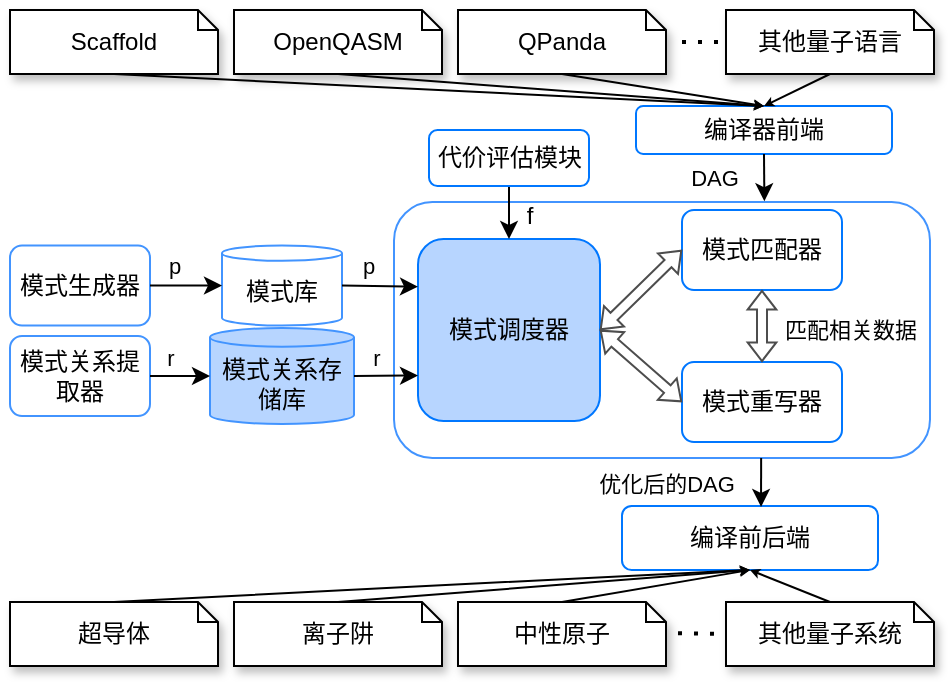 <mxfile version="21.3.2" type="github">
  <diagram name="第 1 页" id="K5N59-PxgQzMK79zyUdz">
    <mxGraphModel dx="763" dy="496" grid="1" gridSize="10" guides="1" tooltips="1" connect="1" arrows="1" fold="1" page="1" pageScale="1" pageWidth="827" pageHeight="1169" math="0" shadow="0">
      <root>
        <mxCell id="0" />
        <mxCell id="1" parent="0" />
        <mxCell id="aQ9RTElr6oi922dg5BdD-1" value="" style="rounded=1;whiteSpace=wrap;html=1;fillColor=none;strokeColor=#4294FF;" vertex="1" parent="1">
          <mxGeometry x="342" y="176" width="268" height="128" as="geometry" />
        </mxCell>
        <mxCell id="aQ9RTElr6oi922dg5BdD-2" value="其他量子语言" style="shape=note;size=10;whiteSpace=wrap;html=1;shadow=1;" vertex="1" parent="1">
          <mxGeometry x="508" y="80" width="104" height="32" as="geometry" />
        </mxCell>
        <mxCell id="aQ9RTElr6oi922dg5BdD-3" value="OpenQASM" style="shape=note;size=10;whiteSpace=wrap;html=1;shadow=1;" vertex="1" parent="1">
          <mxGeometry x="262" y="80" width="104" height="32" as="geometry" />
        </mxCell>
        <mxCell id="aQ9RTElr6oi922dg5BdD-4" value="Scaffold" style="shape=note;size=10;whiteSpace=wrap;html=1;shadow=1;" vertex="1" parent="1">
          <mxGeometry x="150" y="80" width="104" height="32" as="geometry" />
        </mxCell>
        <mxCell id="aQ9RTElr6oi922dg5BdD-5" value="QPanda" style="shape=note;size=10;whiteSpace=wrap;html=1;shadow=1;" vertex="1" parent="1">
          <mxGeometry x="374" y="80" width="104" height="32" as="geometry" />
        </mxCell>
        <mxCell id="aQ9RTElr6oi922dg5BdD-6" value="编译器前端" style="rounded=1;whiteSpace=wrap;html=1;strokeColor=#0077FF;" vertex="1" parent="1">
          <mxGeometry x="463" y="128" width="128" height="24" as="geometry" />
        </mxCell>
        <mxCell id="aQ9RTElr6oi922dg5BdD-7" value="" style="endArrow=classic;html=1;rounded=0;exitX=0.5;exitY=1;exitDx=0;exitDy=0;exitPerimeter=0;entryX=0.5;entryY=0;entryDx=0;entryDy=0;endSize=2;" edge="1" parent="1" source="aQ9RTElr6oi922dg5BdD-4" target="aQ9RTElr6oi922dg5BdD-6">
          <mxGeometry width="50" height="50" relative="1" as="geometry">
            <mxPoint x="310" y="34" as="sourcePoint" />
            <mxPoint x="360" y="-16" as="targetPoint" />
          </mxGeometry>
        </mxCell>
        <mxCell id="aQ9RTElr6oi922dg5BdD-8" value="" style="endArrow=classic;html=1;rounded=0;exitX=0.5;exitY=1;exitDx=0;exitDy=0;exitPerimeter=0;entryX=0.5;entryY=0;entryDx=0;entryDy=0;endSize=2;" edge="1" parent="1" source="aQ9RTElr6oi922dg5BdD-3" target="aQ9RTElr6oi922dg5BdD-6">
          <mxGeometry width="50" height="50" relative="1" as="geometry">
            <mxPoint x="210" y="120" as="sourcePoint" />
            <mxPoint x="370" y="144" as="targetPoint" />
          </mxGeometry>
        </mxCell>
        <mxCell id="aQ9RTElr6oi922dg5BdD-9" value="" style="endArrow=classic;html=1;rounded=0;exitX=0.5;exitY=1;exitDx=0;exitDy=0;exitPerimeter=0;endSize=2;entryX=0.5;entryY=0;entryDx=0;entryDy=0;" edge="1" parent="1" source="aQ9RTElr6oi922dg5BdD-5" target="aQ9RTElr6oi922dg5BdD-6">
          <mxGeometry width="50" height="50" relative="1" as="geometry">
            <mxPoint x="310" y="34" as="sourcePoint" />
            <mxPoint x="494" y="176" as="targetPoint" />
          </mxGeometry>
        </mxCell>
        <mxCell id="aQ9RTElr6oi922dg5BdD-10" value="" style="endArrow=classic;html=1;rounded=0;exitX=0.5;exitY=1;exitDx=0;exitDy=0;exitPerimeter=0;endSize=2;entryX=0.5;entryY=0;entryDx=0;entryDy=0;" edge="1" parent="1" source="aQ9RTElr6oi922dg5BdD-2" target="aQ9RTElr6oi922dg5BdD-6">
          <mxGeometry width="50" height="50" relative="1" as="geometry">
            <mxPoint x="310" y="34" as="sourcePoint" />
            <mxPoint x="360" y="136" as="targetPoint" />
          </mxGeometry>
        </mxCell>
        <mxCell id="aQ9RTElr6oi922dg5BdD-11" value="" style="endArrow=none;dashed=1;html=1;dashPattern=1 3;strokeWidth=2;rounded=0;entryX=0.019;entryY=0.5;entryDx=0;entryDy=0;entryPerimeter=0;" edge="1" parent="1" target="aQ9RTElr6oi922dg5BdD-2">
          <mxGeometry width="50" height="50" relative="1" as="geometry">
            <mxPoint x="486" y="96" as="sourcePoint" />
            <mxPoint x="502" y="96" as="targetPoint" />
            <Array as="points" />
          </mxGeometry>
        </mxCell>
        <mxCell id="aQ9RTElr6oi922dg5BdD-12" value="模式匹配器" style="rounded=1;whiteSpace=wrap;html=1;strokeColor=#0077FF;" vertex="1" parent="1">
          <mxGeometry x="486" y="180" width="80" height="40" as="geometry" />
        </mxCell>
        <mxCell id="aQ9RTElr6oi922dg5BdD-13" value="模式重写器" style="rounded=1;whiteSpace=wrap;html=1;strokeColor=#0077FF;" vertex="1" parent="1">
          <mxGeometry x="486" y="256" width="80" height="40" as="geometry" />
        </mxCell>
        <mxCell id="aQ9RTElr6oi922dg5BdD-14" value="模式调度器" style="whiteSpace=wrap;html=1;aspect=fixed;fillColor=#B7D5FF;rounded=1;arcSize=14;strokeColor=#0077FF;" vertex="1" parent="1">
          <mxGeometry x="354" y="194.5" width="91" height="91" as="geometry" />
        </mxCell>
        <mxCell id="aQ9RTElr6oi922dg5BdD-15" value="模式关系存储库" style="shape=cylinder3;whiteSpace=wrap;html=1;boundedLbl=1;backgroundOutline=1;size=4.667;fillColor=#B7D5FF;strokeColor=#4294FF;" vertex="1" parent="1">
          <mxGeometry x="250" y="239" width="72" height="48" as="geometry" />
        </mxCell>
        <mxCell id="aQ9RTElr6oi922dg5BdD-16" value="" style="endArrow=classic;html=1;rounded=0;entryX=0;entryY=0.75;entryDx=0;entryDy=0;exitX=1;exitY=0.5;exitDx=0;exitDy=0;exitPerimeter=0;endSize=6;" edge="1" parent="1" source="aQ9RTElr6oi922dg5BdD-15" target="aQ9RTElr6oi922dg5BdD-14">
          <mxGeometry relative="1" as="geometry">
            <mxPoint x="283.5" y="271.5" as="sourcePoint" />
            <mxPoint x="559.5" y="379.5" as="targetPoint" />
          </mxGeometry>
        </mxCell>
        <mxCell id="aQ9RTElr6oi922dg5BdD-17" value="r" style="edgeLabel;resizable=0;html=1;align=center;verticalAlign=middle;rotation=0;" connectable="0" vertex="1" parent="aQ9RTElr6oi922dg5BdD-16">
          <mxGeometry relative="1" as="geometry">
            <mxPoint x="-5" y="-9" as="offset" />
          </mxGeometry>
        </mxCell>
        <mxCell id="aQ9RTElr6oi922dg5BdD-18" value="模式库" style="shape=cylinder3;whiteSpace=wrap;html=1;boundedLbl=1;backgroundOutline=1;size=3.833;strokeColor=#4294FF;" vertex="1" parent="1">
          <mxGeometry x="256" y="197.75" width="60" height="40" as="geometry" />
        </mxCell>
        <mxCell id="aQ9RTElr6oi922dg5BdD-19" value="" style="endArrow=classic;html=1;rounded=0;exitX=1;exitY=0.5;exitDx=0;exitDy=0;exitPerimeter=0;entryX=0;entryY=0.262;entryDx=0;entryDy=0;entryPerimeter=0;endSize=6;" edge="1" parent="1" source="aQ9RTElr6oi922dg5BdD-18" target="aQ9RTElr6oi922dg5BdD-14">
          <mxGeometry relative="1" as="geometry">
            <mxPoint x="275.5" y="259.5" as="sourcePoint" />
            <mxPoint x="403.5" y="224.5" as="targetPoint" />
          </mxGeometry>
        </mxCell>
        <mxCell id="aQ9RTElr6oi922dg5BdD-20" value="p" style="edgeLabel;resizable=0;html=1;align=center;verticalAlign=middle;rotation=0;" connectable="0" vertex="1" parent="aQ9RTElr6oi922dg5BdD-19">
          <mxGeometry relative="1" as="geometry">
            <mxPoint x="-6" y="-10" as="offset" />
          </mxGeometry>
        </mxCell>
        <mxCell id="aQ9RTElr6oi922dg5BdD-21" value="匹配相关数据" style="edgeLabel;resizable=0;html=1;align=center;verticalAlign=middle;" connectable="0" vertex="1" parent="1">
          <mxGeometry x="565.997" y="239.0" as="geometry">
            <mxPoint x="4" y="1" as="offset" />
          </mxGeometry>
        </mxCell>
        <mxCell id="aQ9RTElr6oi922dg5BdD-22" value="" style="shape=flexArrow;endArrow=classic;startArrow=classic;html=1;rounded=0;width=5;endSize=2.758;startWidth=8.333;startSize=2.758;endWidth=8.333;entryX=1;entryY=0.5;entryDx=0;entryDy=0;exitX=0;exitY=0.5;exitDx=0;exitDy=0;strokeColor=#4D4D4D;" edge="1" parent="1" source="aQ9RTElr6oi922dg5BdD-13" target="aQ9RTElr6oi922dg5BdD-14">
          <mxGeometry width="100" height="100" relative="1" as="geometry">
            <mxPoint x="470" y="211" as="sourcePoint" />
            <mxPoint x="434" y="249" as="targetPoint" />
          </mxGeometry>
        </mxCell>
        <mxCell id="aQ9RTElr6oi922dg5BdD-23" value="" style="shape=flexArrow;endArrow=classic;startArrow=classic;html=1;rounded=0;width=5;endSize=2.758;startWidth=8.333;startSize=2.758;endWidth=8.333;entryX=1;entryY=0.5;entryDx=0;entryDy=0;exitX=0;exitY=0.5;exitDx=0;exitDy=0;fontColor=#B7D5FF;strokeColor=#4D4D4D;" edge="1" parent="1" source="aQ9RTElr6oi922dg5BdD-12" target="aQ9RTElr6oi922dg5BdD-14">
          <mxGeometry width="100" height="100" relative="1" as="geometry">
            <mxPoint x="450" y="391" as="sourcePoint" />
            <mxPoint x="414" y="352" as="targetPoint" />
          </mxGeometry>
        </mxCell>
        <mxCell id="aQ9RTElr6oi922dg5BdD-24" value="" style="shape=flexArrow;endArrow=classic;startArrow=classic;html=1;rounded=0;width=5;endSize=2.758;startWidth=8.333;startSize=2.758;endWidth=8.333;entryX=0.5;entryY=0;entryDx=0;entryDy=0;exitX=0.5;exitY=1;exitDx=0;exitDy=0;strokeColor=#4D4D4D;" edge="1" parent="1" source="aQ9RTElr6oi922dg5BdD-12" target="aQ9RTElr6oi922dg5BdD-13">
          <mxGeometry width="100" height="100" relative="1" as="geometry">
            <mxPoint x="470" y="211" as="sourcePoint" />
            <mxPoint x="434" y="249" as="targetPoint" />
          </mxGeometry>
        </mxCell>
        <mxCell id="aQ9RTElr6oi922dg5BdD-25" value="模式生成器" style="rounded=1;whiteSpace=wrap;html=1;strokeColor=#4294FF;" vertex="1" parent="1">
          <mxGeometry x="150" y="197.75" width="70" height="40" as="geometry" />
        </mxCell>
        <mxCell id="aQ9RTElr6oi922dg5BdD-26" value="模式关系提取器" style="rounded=1;whiteSpace=wrap;html=1;strokeColor=#4294FF;" vertex="1" parent="1">
          <mxGeometry x="150" y="243" width="70" height="40" as="geometry" />
        </mxCell>
        <mxCell id="aQ9RTElr6oi922dg5BdD-27" value="" style="endArrow=classic;html=1;rounded=0;exitX=1;exitY=0.5;exitDx=0;exitDy=0;entryX=0;entryY=0.5;entryDx=0;entryDy=0;entryPerimeter=0;endSize=6;" edge="1" parent="1" source="aQ9RTElr6oi922dg5BdD-25" target="aQ9RTElr6oi922dg5BdD-18">
          <mxGeometry relative="1" as="geometry">
            <mxPoint x="330" y="226" as="sourcePoint" />
            <mxPoint x="362" y="226" as="targetPoint" />
          </mxGeometry>
        </mxCell>
        <mxCell id="aQ9RTElr6oi922dg5BdD-28" value="p" style="edgeLabel;resizable=0;html=1;align=center;verticalAlign=middle;rotation=0;" connectable="0" vertex="1" parent="aQ9RTElr6oi922dg5BdD-27">
          <mxGeometry relative="1" as="geometry">
            <mxPoint x="-6" y="-10" as="offset" />
          </mxGeometry>
        </mxCell>
        <mxCell id="aQ9RTElr6oi922dg5BdD-29" value="" style="endArrow=classic;html=1;rounded=0;entryX=0;entryY=0.5;entryDx=0;entryDy=0;exitX=1;exitY=0.5;exitDx=0;exitDy=0;endSize=6;entryPerimeter=0;" edge="1" parent="1" source="aQ9RTElr6oi922dg5BdD-26" target="aQ9RTElr6oi922dg5BdD-15">
          <mxGeometry relative="1" as="geometry">
            <mxPoint x="336" y="270" as="sourcePoint" />
            <mxPoint x="362" y="271" as="targetPoint" />
          </mxGeometry>
        </mxCell>
        <mxCell id="aQ9RTElr6oi922dg5BdD-30" value="r" style="edgeLabel;resizable=0;html=1;align=center;verticalAlign=middle;rotation=0;" connectable="0" vertex="1" parent="aQ9RTElr6oi922dg5BdD-29">
          <mxGeometry relative="1" as="geometry">
            <mxPoint x="-5" y="-9" as="offset" />
          </mxGeometry>
        </mxCell>
        <mxCell id="aQ9RTElr6oi922dg5BdD-31" value="编译前后端" style="rounded=1;whiteSpace=wrap;html=1;strokeColor=#0077FF;" vertex="1" parent="1">
          <mxGeometry x="456" y="328" width="128" height="32" as="geometry" />
        </mxCell>
        <mxCell id="aQ9RTElr6oi922dg5BdD-32" value="" style="endArrow=classic;html=1;rounded=0;entryX=0.543;entryY=0.014;entryDx=0;entryDy=0;entryPerimeter=0;exitX=0.685;exitY=1;exitDx=0;exitDy=0;exitPerimeter=0;" edge="1" parent="1" source="aQ9RTElr6oi922dg5BdD-1" target="aQ9RTElr6oi922dg5BdD-31">
          <mxGeometry relative="1" as="geometry">
            <mxPoint x="528" y="302" as="sourcePoint" />
            <mxPoint x="386" y="216" as="targetPoint" />
          </mxGeometry>
        </mxCell>
        <mxCell id="aQ9RTElr6oi922dg5BdD-33" value="优化后的DAG" style="edgeLabel;resizable=0;html=1;align=center;verticalAlign=middle;spacingBottom=7;" connectable="0" vertex="1" parent="aQ9RTElr6oi922dg5BdD-32">
          <mxGeometry relative="1" as="geometry">
            <mxPoint x="-48" y="4" as="offset" />
          </mxGeometry>
        </mxCell>
        <mxCell id="aQ9RTElr6oi922dg5BdD-34" value="" style="endArrow=classic;html=1;rounded=0;exitX=0.5;exitY=1;exitDx=0;exitDy=0;entryX=0.691;entryY=-0.003;entryDx=0;entryDy=0;entryPerimeter=0;" edge="1" parent="1" source="aQ9RTElr6oi922dg5BdD-6" target="aQ9RTElr6oi922dg5BdD-1">
          <mxGeometry relative="1" as="geometry">
            <mxPoint x="286" y="136" as="sourcePoint" />
            <mxPoint x="530" y="170" as="targetPoint" />
          </mxGeometry>
        </mxCell>
        <mxCell id="aQ9RTElr6oi922dg5BdD-35" value="DAG" style="edgeLabel;resizable=0;html=1;align=center;verticalAlign=middle;" connectable="0" vertex="1" parent="aQ9RTElr6oi922dg5BdD-34">
          <mxGeometry relative="1" as="geometry">
            <mxPoint x="-25" as="offset" />
          </mxGeometry>
        </mxCell>
        <mxCell id="aQ9RTElr6oi922dg5BdD-36" value="超导体" style="shape=note;size=10;whiteSpace=wrap;html=1;shadow=1;" vertex="1" parent="1">
          <mxGeometry x="150" y="376" width="104" height="32" as="geometry" />
        </mxCell>
        <mxCell id="aQ9RTElr6oi922dg5BdD-37" value="中性原子" style="shape=note;size=10;whiteSpace=wrap;html=1;shadow=1;" vertex="1" parent="1">
          <mxGeometry x="374" y="376" width="104" height="32" as="geometry" />
        </mxCell>
        <mxCell id="aQ9RTElr6oi922dg5BdD-38" value="离子阱" style="shape=note;size=10;whiteSpace=wrap;html=1;shadow=1;" vertex="1" parent="1">
          <mxGeometry x="262" y="376" width="104" height="32" as="geometry" />
        </mxCell>
        <mxCell id="aQ9RTElr6oi922dg5BdD-39" value="" style="endArrow=classic;html=1;rounded=0;exitX=0.5;exitY=0;exitDx=0;exitDy=0;exitPerimeter=0;entryX=0.5;entryY=1;entryDx=0;entryDy=0;endSize=2;" edge="1" parent="1" source="aQ9RTElr6oi922dg5BdD-36" target="aQ9RTElr6oi922dg5BdD-31">
          <mxGeometry width="50" height="50" relative="1" as="geometry">
            <mxPoint x="350" y="266" as="sourcePoint" />
            <mxPoint x="400" y="216" as="targetPoint" />
            <Array as="points">
              <mxPoint x="358" y="368" />
            </Array>
          </mxGeometry>
        </mxCell>
        <mxCell id="aQ9RTElr6oi922dg5BdD-40" value="" style="endArrow=classic;html=1;rounded=0;exitX=0.5;exitY=0;exitDx=0;exitDy=0;exitPerimeter=0;entryX=0.5;entryY=1;entryDx=0;entryDy=0;endSize=2;" edge="1" parent="1" source="aQ9RTElr6oi922dg5BdD-38" target="aQ9RTElr6oi922dg5BdD-31">
          <mxGeometry width="50" height="50" relative="1" as="geometry">
            <mxPoint x="350" y="266" as="sourcePoint" />
            <mxPoint x="400" y="216" as="targetPoint" />
          </mxGeometry>
        </mxCell>
        <mxCell id="aQ9RTElr6oi922dg5BdD-41" value="" style="endArrow=classic;html=1;rounded=0;exitX=0.5;exitY=0;exitDx=0;exitDy=0;exitPerimeter=0;entryX=0.5;entryY=1;entryDx=0;entryDy=0;endSize=2;" edge="1" parent="1" source="aQ9RTElr6oi922dg5BdD-37" target="aQ9RTElr6oi922dg5BdD-31">
          <mxGeometry width="50" height="50" relative="1" as="geometry">
            <mxPoint x="350" y="266" as="sourcePoint" />
            <mxPoint x="400" y="216" as="targetPoint" />
          </mxGeometry>
        </mxCell>
        <mxCell id="aQ9RTElr6oi922dg5BdD-42" value="" style="endArrow=none;dashed=1;html=1;dashPattern=1 3;strokeWidth=2;rounded=0;" edge="1" parent="1">
          <mxGeometry width="50" height="50" relative="1" as="geometry">
            <mxPoint x="484" y="391.6" as="sourcePoint" />
            <mxPoint x="508" y="391.94" as="targetPoint" />
            <Array as="points" />
          </mxGeometry>
        </mxCell>
        <mxCell id="aQ9RTElr6oi922dg5BdD-45" style="edgeStyle=orthogonalEdgeStyle;rounded=0;orthogonalLoop=1;jettySize=auto;html=1;entryX=0.5;entryY=0;entryDx=0;entryDy=0;" edge="1" parent="1" source="aQ9RTElr6oi922dg5BdD-43" target="aQ9RTElr6oi922dg5BdD-14">
          <mxGeometry relative="1" as="geometry" />
        </mxCell>
        <mxCell id="aQ9RTElr6oi922dg5BdD-43" value="代价评估模块" style="rounded=1;whiteSpace=wrap;html=1;strokeColor=#0077FF;" vertex="1" parent="1">
          <mxGeometry x="359.5" y="140" width="80" height="28" as="geometry" />
        </mxCell>
        <mxCell id="aQ9RTElr6oi922dg5BdD-46" value="f" style="text;html=1;strokeColor=none;fillColor=none;align=center;verticalAlign=middle;whiteSpace=wrap;rounded=0;" vertex="1" parent="1">
          <mxGeometry x="379.5" y="168" width="60" height="30" as="geometry" />
        </mxCell>
        <mxCell id="aQ9RTElr6oi922dg5BdD-47" value="其他量子系统" style="shape=note;size=10;whiteSpace=wrap;html=1;shadow=1;" vertex="1" parent="1">
          <mxGeometry x="508" y="376" width="104" height="32" as="geometry" />
        </mxCell>
        <mxCell id="aQ9RTElr6oi922dg5BdD-48" value="" style="endArrow=classic;html=1;rounded=0;exitX=0.5;exitY=0;exitDx=0;exitDy=0;exitPerimeter=0;endSize=2;entryX=0.5;entryY=1;entryDx=0;entryDy=0;" edge="1" parent="1" source="aQ9RTElr6oi922dg5BdD-47" target="aQ9RTElr6oi922dg5BdD-31">
          <mxGeometry width="50" height="50" relative="1" as="geometry">
            <mxPoint x="570" y="122" as="sourcePoint" />
            <mxPoint x="537" y="138" as="targetPoint" />
          </mxGeometry>
        </mxCell>
      </root>
    </mxGraphModel>
  </diagram>
</mxfile>
